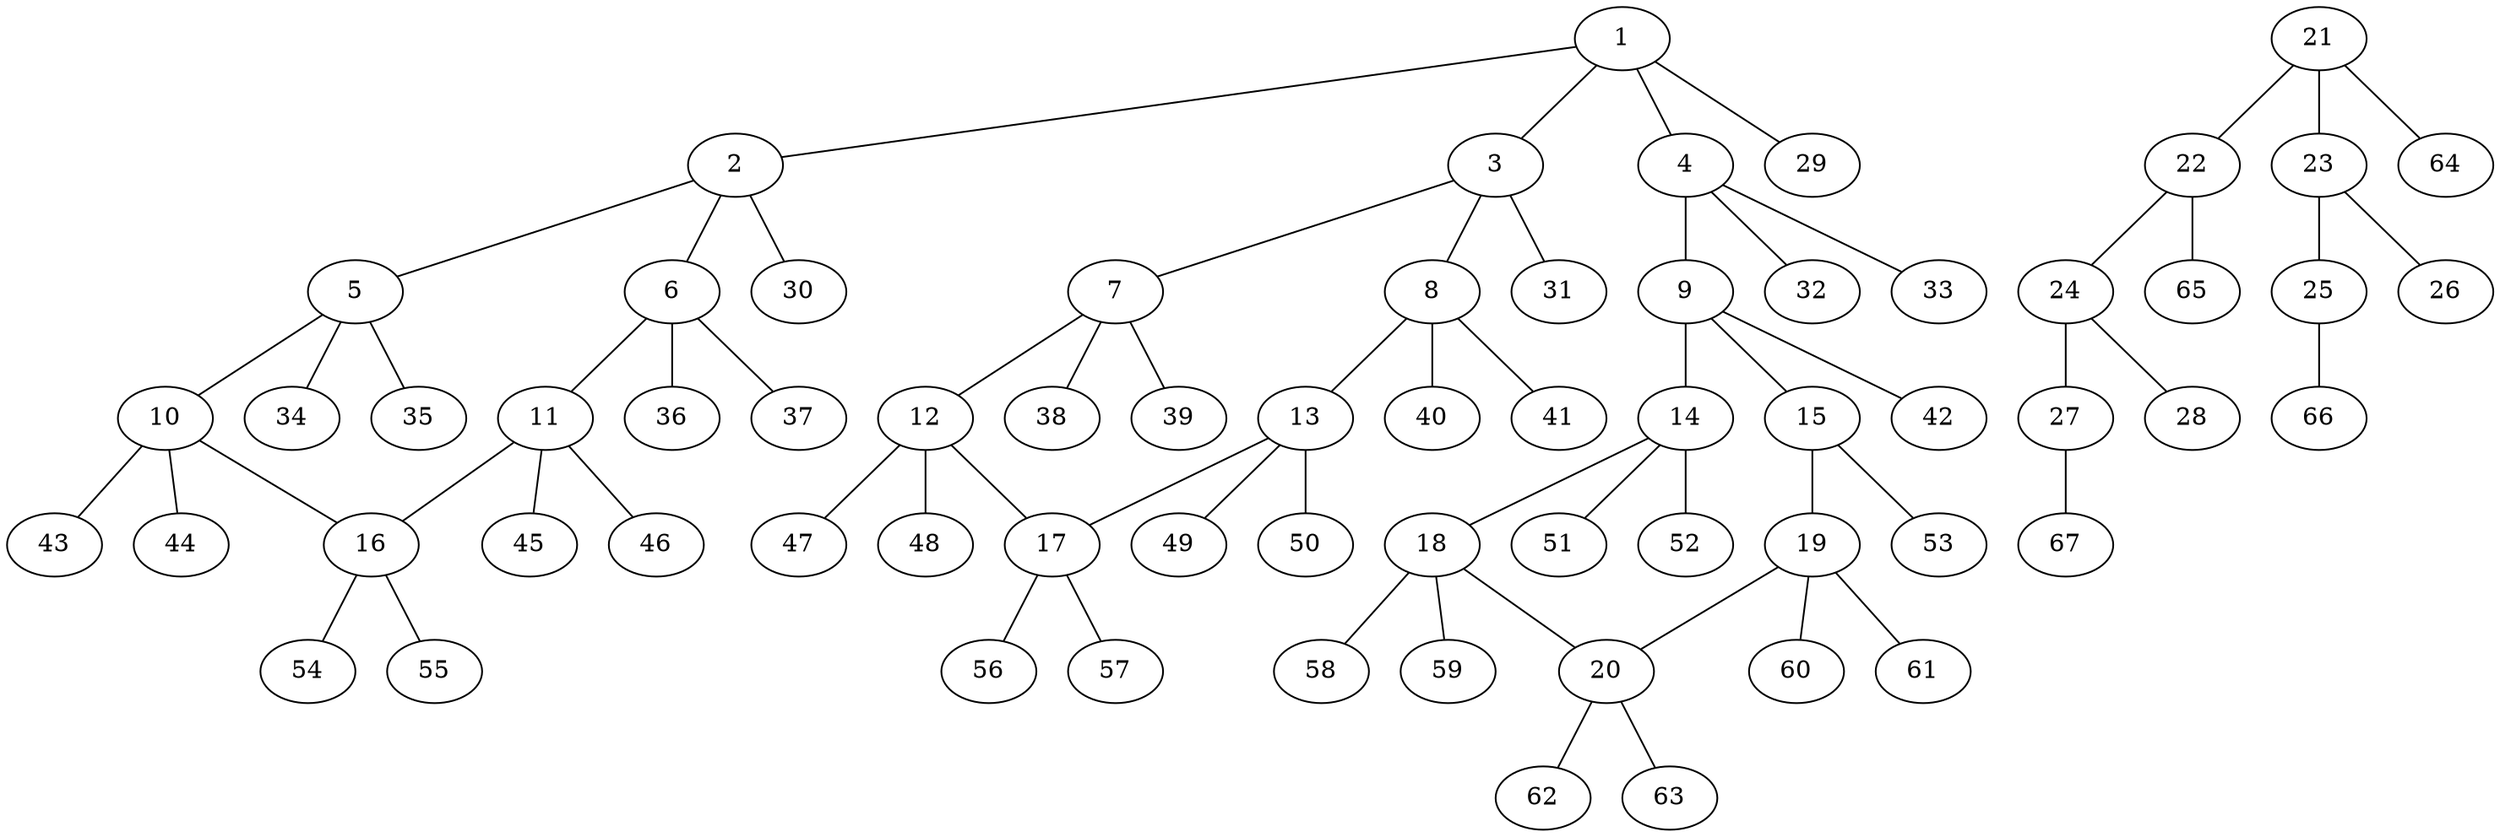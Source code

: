 graph molecule_2646 {
	1	 [chem=C];
	2	 [chem=C];
	1 -- 2	 [valence=1];
	3	 [chem=C];
	1 -- 3	 [valence=1];
	4	 [chem=C];
	1 -- 4	 [valence=1];
	29	 [chem=H];
	1 -- 29	 [valence=1];
	5	 [chem=C];
	2 -- 5	 [valence=1];
	6	 [chem=C];
	2 -- 6	 [valence=1];
	30	 [chem=H];
	2 -- 30	 [valence=1];
	7	 [chem=C];
	3 -- 7	 [valence=1];
	8	 [chem=C];
	3 -- 8	 [valence=1];
	31	 [chem=H];
	3 -- 31	 [valence=1];
	9	 [chem=C];
	4 -- 9	 [valence=1];
	32	 [chem=H];
	4 -- 32	 [valence=1];
	33	 [chem=H];
	4 -- 33	 [valence=1];
	10	 [chem=C];
	5 -- 10	 [valence=1];
	34	 [chem=H];
	5 -- 34	 [valence=1];
	35	 [chem=H];
	5 -- 35	 [valence=1];
	11	 [chem=C];
	6 -- 11	 [valence=1];
	36	 [chem=H];
	6 -- 36	 [valence=1];
	37	 [chem=H];
	6 -- 37	 [valence=1];
	12	 [chem=C];
	7 -- 12	 [valence=1];
	38	 [chem=H];
	7 -- 38	 [valence=1];
	39	 [chem=H];
	7 -- 39	 [valence=1];
	13	 [chem=C];
	8 -- 13	 [valence=1];
	40	 [chem=H];
	8 -- 40	 [valence=1];
	41	 [chem=H];
	8 -- 41	 [valence=1];
	14	 [chem=C];
	9 -- 14	 [valence=1];
	15	 [chem=N];
	9 -- 15	 [valence=1];
	42	 [chem=H];
	9 -- 42	 [valence=1];
	16	 [chem=C];
	10 -- 16	 [valence=1];
	43	 [chem=H];
	10 -- 43	 [valence=1];
	44	 [chem=H];
	10 -- 44	 [valence=1];
	11 -- 16	 [valence=1];
	45	 [chem=H];
	11 -- 45	 [valence=1];
	46	 [chem=H];
	11 -- 46	 [valence=1];
	17	 [chem=C];
	12 -- 17	 [valence=1];
	47	 [chem=H];
	12 -- 47	 [valence=1];
	48	 [chem=H];
	12 -- 48	 [valence=1];
	13 -- 17	 [valence=1];
	49	 [chem=H];
	13 -- 49	 [valence=1];
	50	 [chem=H];
	13 -- 50	 [valence=1];
	18	 [chem=C];
	14 -- 18	 [valence=1];
	51	 [chem=H];
	14 -- 51	 [valence=1];
	52	 [chem=H];
	14 -- 52	 [valence=1];
	19	 [chem=C];
	15 -- 19	 [valence=1];
	53	 [chem=H];
	15 -- 53	 [valence=1];
	54	 [chem=H];
	16 -- 54	 [valence=1];
	55	 [chem=H];
	16 -- 55	 [valence=1];
	56	 [chem=H];
	17 -- 56	 [valence=1];
	57	 [chem=H];
	17 -- 57	 [valence=1];
	20	 [chem=C];
	18 -- 20	 [valence=1];
	58	 [chem=H];
	18 -- 58	 [valence=1];
	59	 [chem=H];
	18 -- 59	 [valence=1];
	19 -- 20	 [valence=1];
	60	 [chem=H];
	19 -- 60	 [valence=1];
	61	 [chem=H];
	19 -- 61	 [valence=1];
	62	 [chem=H];
	20 -- 62	 [valence=1];
	63	 [chem=H];
	20 -- 63	 [valence=1];
	21	 [chem=C];
	22	 [chem=C];
	21 -- 22	 [valence=2];
	23	 [chem=C];
	21 -- 23	 [valence=1];
	64	 [chem=H];
	21 -- 64	 [valence=1];
	24	 [chem=C];
	22 -- 24	 [valence=1];
	65	 [chem=H];
	22 -- 65	 [valence=1];
	25	 [chem=O];
	23 -- 25	 [valence=1];
	26	 [chem=O];
	23 -- 26	 [valence=2];
	27	 [chem=O];
	24 -- 27	 [valence=1];
	28	 [chem=O];
	24 -- 28	 [valence=2];
	66	 [chem=H];
	25 -- 66	 [valence=1];
	67	 [chem=H];
	27 -- 67	 [valence=1];
}
